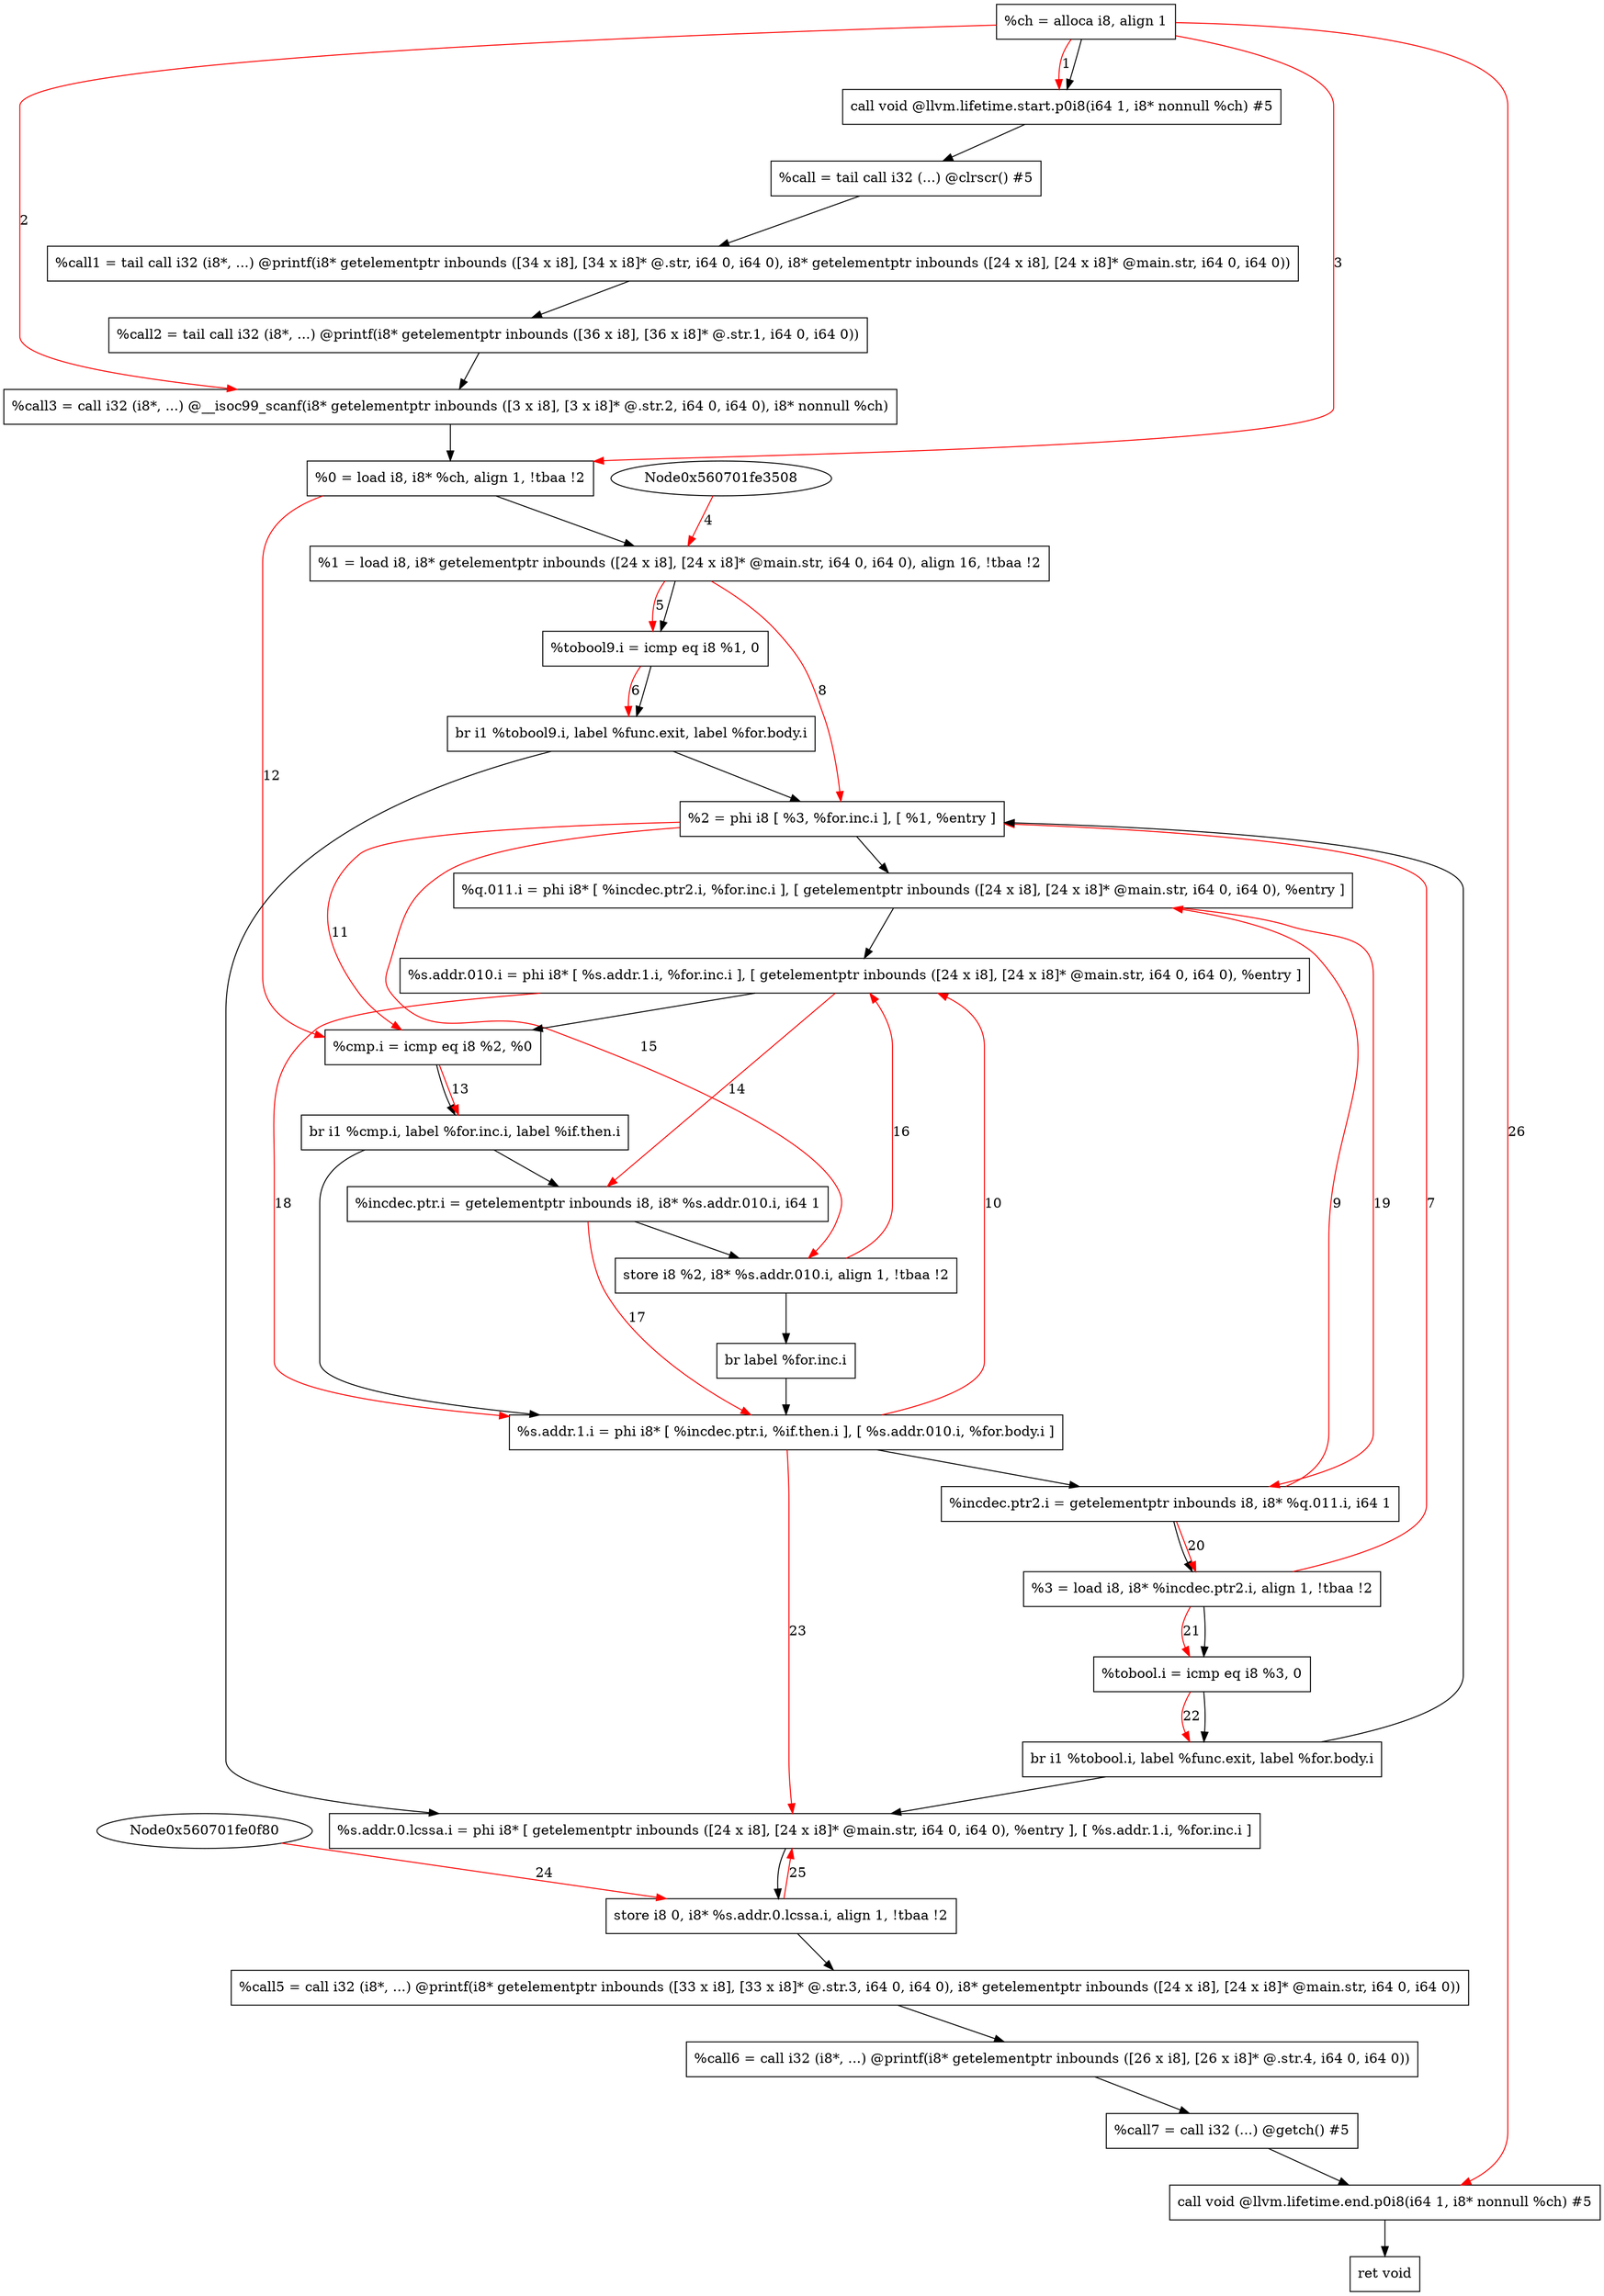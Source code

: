 digraph "CDFG for'main' function" {
	Node0x560701fe2d88[shape=record, label="  %ch = alloca i8, align 1"]
	Node0x560701fe2f98[shape=record, label="  call void @llvm.lifetime.start.p0i8(i64 1, i8* nonnull %ch) #5"]
	Node0x560701fe3148[shape=record, label="  %call = tail call i32 (...) @clrscr() #5"]
	Node0x560701fe36a8[shape=record, label="  %call1 = tail call i32 (i8*, ...) @printf(i8* getelementptr inbounds ([34 x i8], [34 x i8]* @.str, i64 0, i64 0), i8* getelementptr inbounds ([24 x i8], [24 x i8]* @main.str, i64 0, i64 0))"]
	Node0x560701fe3840[shape=record, label="  %call2 = tail call i32 (i8*, ...) @printf(i8* getelementptr inbounds ([36 x i8], [36 x i8]* @.str.1, i64 0, i64 0))"]
	Node0x560701fe3cb8[shape=record, label="  %call3 = call i32 (i8*, ...) @__isoc99_scanf(i8* getelementptr inbounds ([3 x i8], [3 x i8]* @.str.2, i64 0, i64 0), i8* nonnull %ch)"]
	Node0x560701fe3d78[shape=record, label="  %0 = load i8, i8* %ch, align 1, !tbaa !2"]
	Node0x560701fe3e18[shape=record, label="  %1 = load i8, i8* getelementptr inbounds ([24 x i8], [24 x i8]* @main.str, i64 0, i64 0), align 16, !tbaa !2"]
	Node0x560701fe3e90[shape=record, label="  %tobool9.i = icmp eq i8 %1, 0"]
	Node0x560701fe4108[shape=record, label="  br i1 %tobool9.i, label %func.exit, label %for.body.i"]
	Node0x560701fe4248[shape=record, label="  %2 = phi i8 [ %3, %for.inc.i ], [ %1, %entry ]"]
	Node0x560701fe43d8[shape=record, label="  %q.011.i = phi i8* [ %incdec.ptr2.i, %for.inc.i ], [ getelementptr inbounds ([24 x i8], [24 x i8]* @main.str, i64 0, i64 0), %entry ]"]
	Node0x560701fe4538[shape=record, label="  %s.addr.010.i = phi i8* [ %s.addr.1.i, %for.inc.i ], [ getelementptr inbounds ([24 x i8], [24 x i8]* @main.str, i64 0, i64 0), %entry ]"]
	Node0x560701fe4630[shape=record, label="  %cmp.i = icmp eq i8 %2, %0"]
	Node0x560701fe4938[shape=record, label="  br i1 %cmp.i, label %for.inc.i, label %if.then.i"]
	Node0x560701fe49b0[shape=record, label="  %incdec.ptr.i = getelementptr inbounds i8, i8* %s.addr.010.i, i64 1"]
	Node0x560701fe4a60[shape=record, label="  store i8 %2, i8* %s.addr.010.i, align 1, !tbaa !2"]
	Node0x560701fe48a8[shape=record, label="  br label %for.inc.i"]
	Node0x560701fe4ab8[shape=record, label="  %s.addr.1.i = phi i8* [ %incdec.ptr.i, %if.then.i ], [ %s.addr.010.i, %for.body.i ]"]
	Node0x560701fe4b80[shape=record, label="  %incdec.ptr2.i = getelementptr inbounds i8, i8* %q.011.i, i64 1"]
	Node0x560701fe4388[shape=record, label="  %3 = load i8, i8* %incdec.ptr2.i, align 1, !tbaa !2"]
	Node0x560701fe4c00[shape=record, label="  %tobool.i = icmp eq i8 %3, 0"]
	Node0x560701fe5498[shape=record, label="  br i1 %tobool.i, label %func.exit, label %for.body.i"]
	Node0x560701fe5508[shape=record, label="  %s.addr.0.lcssa.i = phi i8* [ getelementptr inbounds ([24 x i8], [24 x i8]* @main.str, i64 0, i64 0), %entry ], [ %s.addr.1.i, %for.inc.i ]"]
	Node0x560701fe5630[shape=record, label="  store i8 0, i8* %s.addr.0.lcssa.i, align 1, !tbaa !2"]
	Node0x560701fe5748[shape=record, label="  %call5 = call i32 (i8*, ...) @printf(i8* getelementptr inbounds ([33 x i8], [33 x i8]* @.str.3, i64 0, i64 0), i8* getelementptr inbounds ([24 x i8], [24 x i8]* @main.str, i64 0, i64 0))"]
	Node0x560701fe58c0[shape=record, label="  %call6 = call i32 (i8*, ...) @printf(i8* getelementptr inbounds ([26 x i8], [26 x i8]* @.str.4, i64 0, i64 0))"]
	Node0x560701fe5a48[shape=record, label="  %call7 = call i32 (...) @getch() #5"]
	Node0x560701fe5be8[shape=record, label="  call void @llvm.lifetime.end.p0i8(i64 1, i8* nonnull %ch) #5"]
	Node0x560701fe4180[shape=record, label="  ret void"]
	Node0x560701fe2d88 -> Node0x560701fe2f98
	Node0x560701fe2f98 -> Node0x560701fe3148
	Node0x560701fe3148 -> Node0x560701fe36a8
	Node0x560701fe36a8 -> Node0x560701fe3840
	Node0x560701fe3840 -> Node0x560701fe3cb8
	Node0x560701fe3cb8 -> Node0x560701fe3d78
	Node0x560701fe3d78 -> Node0x560701fe3e18
	Node0x560701fe3e18 -> Node0x560701fe3e90
	Node0x560701fe3e90 -> Node0x560701fe4108
	Node0x560701fe4108 -> Node0x560701fe5508
	Node0x560701fe4108 -> Node0x560701fe4248
	Node0x560701fe4248 -> Node0x560701fe43d8
	Node0x560701fe43d8 -> Node0x560701fe4538
	Node0x560701fe4538 -> Node0x560701fe4630
	Node0x560701fe4630 -> Node0x560701fe4938
	Node0x560701fe4938 -> Node0x560701fe4ab8
	Node0x560701fe4938 -> Node0x560701fe49b0
	Node0x560701fe49b0 -> Node0x560701fe4a60
	Node0x560701fe4a60 -> Node0x560701fe48a8
	Node0x560701fe48a8 -> Node0x560701fe4ab8
	Node0x560701fe4ab8 -> Node0x560701fe4b80
	Node0x560701fe4b80 -> Node0x560701fe4388
	Node0x560701fe4388 -> Node0x560701fe4c00
	Node0x560701fe4c00 -> Node0x560701fe5498
	Node0x560701fe5498 -> Node0x560701fe5508
	Node0x560701fe5498 -> Node0x560701fe4248
	Node0x560701fe5508 -> Node0x560701fe5630
	Node0x560701fe5630 -> Node0x560701fe5748
	Node0x560701fe5748 -> Node0x560701fe58c0
	Node0x560701fe58c0 -> Node0x560701fe5a48
	Node0x560701fe5a48 -> Node0x560701fe5be8
	Node0x560701fe5be8 -> Node0x560701fe4180
edge [color=red]
	Node0x560701fe2d88 -> Node0x560701fe2f98[label="1"]
	Node0x560701fe2d88 -> Node0x560701fe3cb8[label="2"]
	Node0x560701fe2d88 -> Node0x560701fe3d78[label="3"]
	Node0x560701fe3508 -> Node0x560701fe3e18[label="4"]
	Node0x560701fe3e18 -> Node0x560701fe3e90[label="5"]
	Node0x560701fe3e90 -> Node0x560701fe4108[label="6"]
	Node0x560701fe4388 -> Node0x560701fe4248[label="7"]
	Node0x560701fe3e18 -> Node0x560701fe4248[label="8"]
	Node0x560701fe4b80 -> Node0x560701fe43d8[label="9"]
	Node0x560701fe4ab8 -> Node0x560701fe4538[label="10"]
	Node0x560701fe4248 -> Node0x560701fe4630[label="11"]
	Node0x560701fe3d78 -> Node0x560701fe4630[label="12"]
	Node0x560701fe4630 -> Node0x560701fe4938[label="13"]
	Node0x560701fe4538 -> Node0x560701fe49b0[label="14"]
	Node0x560701fe4248 -> Node0x560701fe4a60[label="15"]
	Node0x560701fe4a60 -> Node0x560701fe4538[label="16"]
	Node0x560701fe49b0 -> Node0x560701fe4ab8[label="17"]
	Node0x560701fe4538 -> Node0x560701fe4ab8[label="18"]
	Node0x560701fe43d8 -> Node0x560701fe4b80[label="19"]
	Node0x560701fe4b80 -> Node0x560701fe4388[label="20"]
	Node0x560701fe4388 -> Node0x560701fe4c00[label="21"]
	Node0x560701fe4c00 -> Node0x560701fe5498[label="22"]
	Node0x560701fe4ab8 -> Node0x560701fe5508[label="23"]
	Node0x560701fe0f80 -> Node0x560701fe5630[label="24"]
	Node0x560701fe5630 -> Node0x560701fe5508[label="25"]
	Node0x560701fe2d88 -> Node0x560701fe5be8[label="26"]
}
